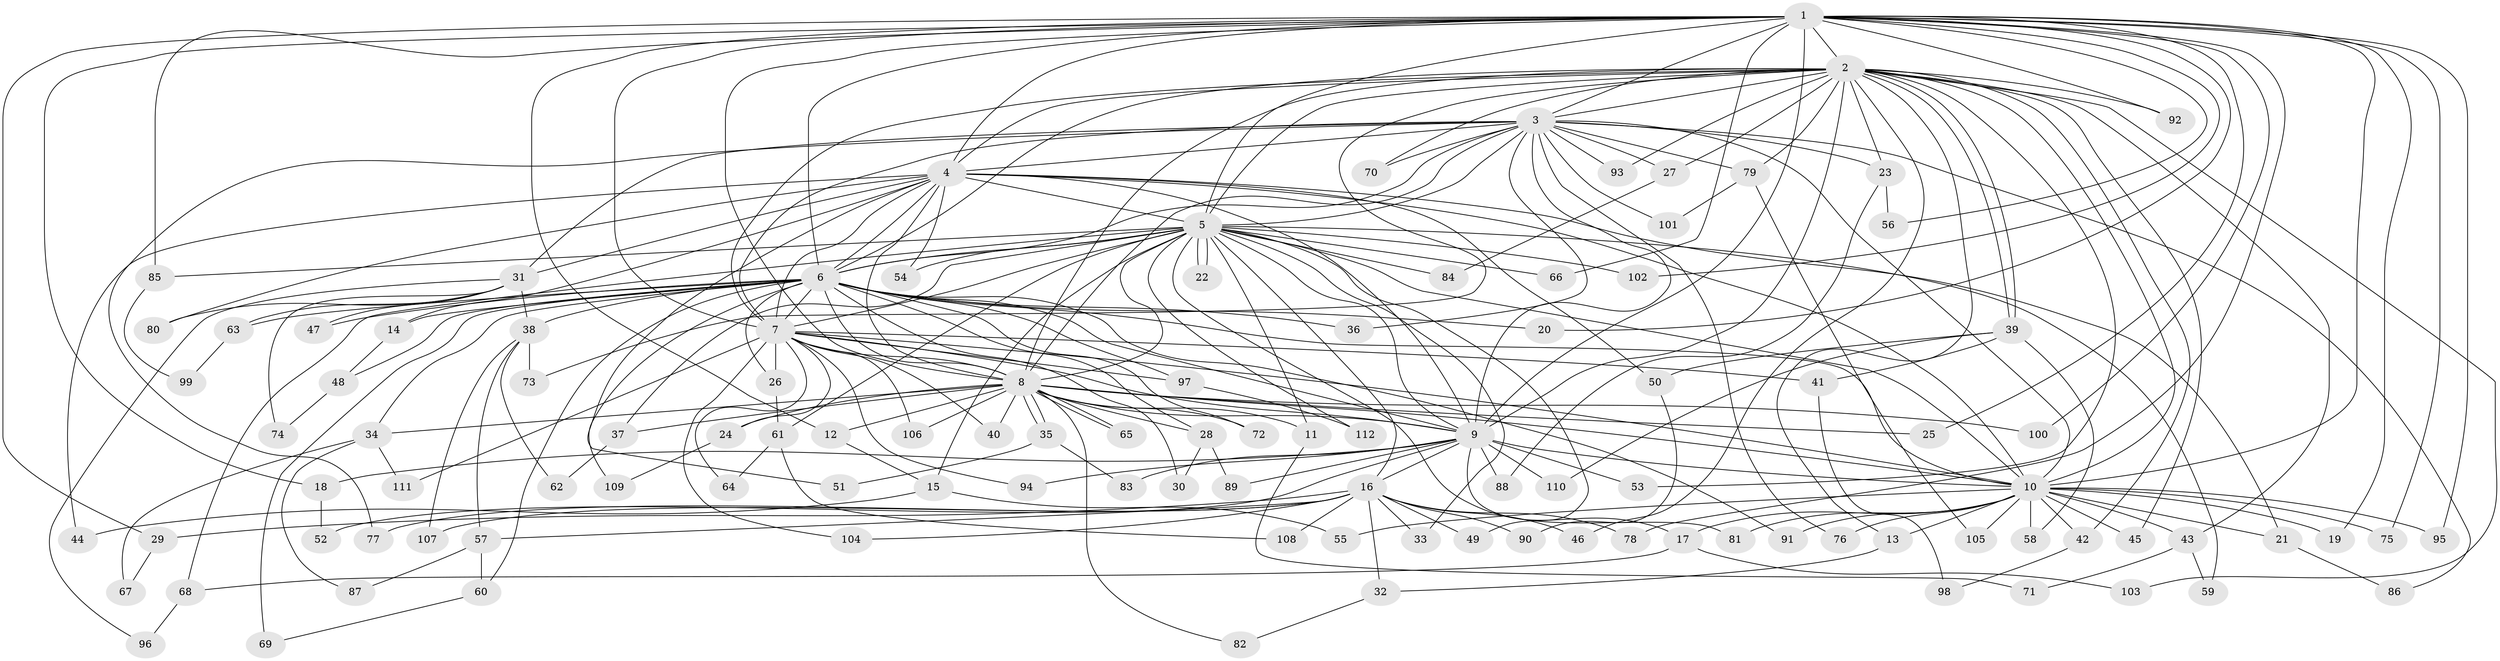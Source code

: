 // coarse degree distribution, {15: 0.02531645569620253, 29: 0.012658227848101266, 2: 0.45569620253164556, 3: 0.27848101265822783, 22: 0.012658227848101266, 20: 0.012658227848101266, 4: 0.06329113924050633, 1: 0.0379746835443038, 8: 0.012658227848101266, 24: 0.012658227848101266, 18: 0.012658227848101266, 6: 0.012658227848101266, 21: 0.012658227848101266, 16: 0.012658227848101266, 14: 0.012658227848101266, 5: 0.012658227848101266}
// Generated by graph-tools (version 1.1) at 2025/36/03/04/25 23:36:37]
// undirected, 112 vertices, 249 edges
graph export_dot {
  node [color=gray90,style=filled];
  1;
  2;
  3;
  4;
  5;
  6;
  7;
  8;
  9;
  10;
  11;
  12;
  13;
  14;
  15;
  16;
  17;
  18;
  19;
  20;
  21;
  22;
  23;
  24;
  25;
  26;
  27;
  28;
  29;
  30;
  31;
  32;
  33;
  34;
  35;
  36;
  37;
  38;
  39;
  40;
  41;
  42;
  43;
  44;
  45;
  46;
  47;
  48;
  49;
  50;
  51;
  52;
  53;
  54;
  55;
  56;
  57;
  58;
  59;
  60;
  61;
  62;
  63;
  64;
  65;
  66;
  67;
  68;
  69;
  70;
  71;
  72;
  73;
  74;
  75;
  76;
  77;
  78;
  79;
  80;
  81;
  82;
  83;
  84;
  85;
  86;
  87;
  88;
  89;
  90;
  91;
  92;
  93;
  94;
  95;
  96;
  97;
  98;
  99;
  100;
  101;
  102;
  103;
  104;
  105;
  106;
  107;
  108;
  109;
  110;
  111;
  112;
  1 -- 2;
  1 -- 3;
  1 -- 4;
  1 -- 5;
  1 -- 6;
  1 -- 7;
  1 -- 8;
  1 -- 9;
  1 -- 10;
  1 -- 12;
  1 -- 18;
  1 -- 19;
  1 -- 20;
  1 -- 25;
  1 -- 29;
  1 -- 56;
  1 -- 66;
  1 -- 75;
  1 -- 78;
  1 -- 85;
  1 -- 92;
  1 -- 95;
  1 -- 100;
  1 -- 102;
  2 -- 3;
  2 -- 4;
  2 -- 5;
  2 -- 6;
  2 -- 7;
  2 -- 8;
  2 -- 9;
  2 -- 10;
  2 -- 13;
  2 -- 23;
  2 -- 27;
  2 -- 39;
  2 -- 39;
  2 -- 42;
  2 -- 43;
  2 -- 45;
  2 -- 46;
  2 -- 53;
  2 -- 70;
  2 -- 73;
  2 -- 79;
  2 -- 92;
  2 -- 93;
  2 -- 103;
  3 -- 4;
  3 -- 5;
  3 -- 6;
  3 -- 7;
  3 -- 8;
  3 -- 9;
  3 -- 10;
  3 -- 23;
  3 -- 27;
  3 -- 31;
  3 -- 36;
  3 -- 70;
  3 -- 76;
  3 -- 77;
  3 -- 79;
  3 -- 86;
  3 -- 93;
  3 -- 101;
  4 -- 5;
  4 -- 6;
  4 -- 7;
  4 -- 8;
  4 -- 9;
  4 -- 10;
  4 -- 14;
  4 -- 21;
  4 -- 31;
  4 -- 44;
  4 -- 50;
  4 -- 51;
  4 -- 54;
  4 -- 80;
  5 -- 6;
  5 -- 7;
  5 -- 8;
  5 -- 9;
  5 -- 10;
  5 -- 11;
  5 -- 15;
  5 -- 16;
  5 -- 17;
  5 -- 22;
  5 -- 22;
  5 -- 33;
  5 -- 37;
  5 -- 49;
  5 -- 54;
  5 -- 59;
  5 -- 61;
  5 -- 66;
  5 -- 68;
  5 -- 84;
  5 -- 85;
  5 -- 102;
  5 -- 112;
  6 -- 7;
  6 -- 8;
  6 -- 9;
  6 -- 10;
  6 -- 14;
  6 -- 20;
  6 -- 26;
  6 -- 28;
  6 -- 30;
  6 -- 34;
  6 -- 36;
  6 -- 38;
  6 -- 47;
  6 -- 48;
  6 -- 60;
  6 -- 63;
  6 -- 69;
  6 -- 72;
  6 -- 91;
  6 -- 97;
  6 -- 109;
  7 -- 8;
  7 -- 9;
  7 -- 10;
  7 -- 24;
  7 -- 26;
  7 -- 40;
  7 -- 41;
  7 -- 64;
  7 -- 94;
  7 -- 97;
  7 -- 104;
  7 -- 106;
  7 -- 111;
  8 -- 9;
  8 -- 10;
  8 -- 11;
  8 -- 12;
  8 -- 24;
  8 -- 25;
  8 -- 28;
  8 -- 34;
  8 -- 35;
  8 -- 35;
  8 -- 37;
  8 -- 40;
  8 -- 65;
  8 -- 65;
  8 -- 72;
  8 -- 82;
  8 -- 100;
  8 -- 106;
  9 -- 10;
  9 -- 16;
  9 -- 18;
  9 -- 52;
  9 -- 53;
  9 -- 81;
  9 -- 83;
  9 -- 88;
  9 -- 89;
  9 -- 94;
  9 -- 110;
  10 -- 13;
  10 -- 17;
  10 -- 19;
  10 -- 21;
  10 -- 42;
  10 -- 43;
  10 -- 45;
  10 -- 55;
  10 -- 58;
  10 -- 75;
  10 -- 76;
  10 -- 81;
  10 -- 91;
  10 -- 95;
  10 -- 105;
  11 -- 71;
  12 -- 15;
  13 -- 32;
  14 -- 48;
  15 -- 44;
  15 -- 55;
  16 -- 29;
  16 -- 32;
  16 -- 33;
  16 -- 46;
  16 -- 49;
  16 -- 57;
  16 -- 77;
  16 -- 78;
  16 -- 90;
  16 -- 104;
  16 -- 107;
  16 -- 108;
  17 -- 68;
  17 -- 103;
  18 -- 52;
  21 -- 86;
  23 -- 56;
  23 -- 88;
  24 -- 109;
  26 -- 61;
  27 -- 84;
  28 -- 30;
  28 -- 89;
  29 -- 67;
  31 -- 38;
  31 -- 47;
  31 -- 63;
  31 -- 74;
  31 -- 80;
  31 -- 96;
  32 -- 82;
  34 -- 67;
  34 -- 87;
  34 -- 111;
  35 -- 51;
  35 -- 83;
  37 -- 62;
  38 -- 57;
  38 -- 62;
  38 -- 73;
  38 -- 107;
  39 -- 41;
  39 -- 50;
  39 -- 58;
  39 -- 110;
  41 -- 98;
  42 -- 98;
  43 -- 59;
  43 -- 71;
  48 -- 74;
  50 -- 90;
  57 -- 60;
  57 -- 87;
  60 -- 69;
  61 -- 64;
  61 -- 108;
  63 -- 99;
  68 -- 96;
  79 -- 101;
  79 -- 105;
  85 -- 99;
  97 -- 112;
}
